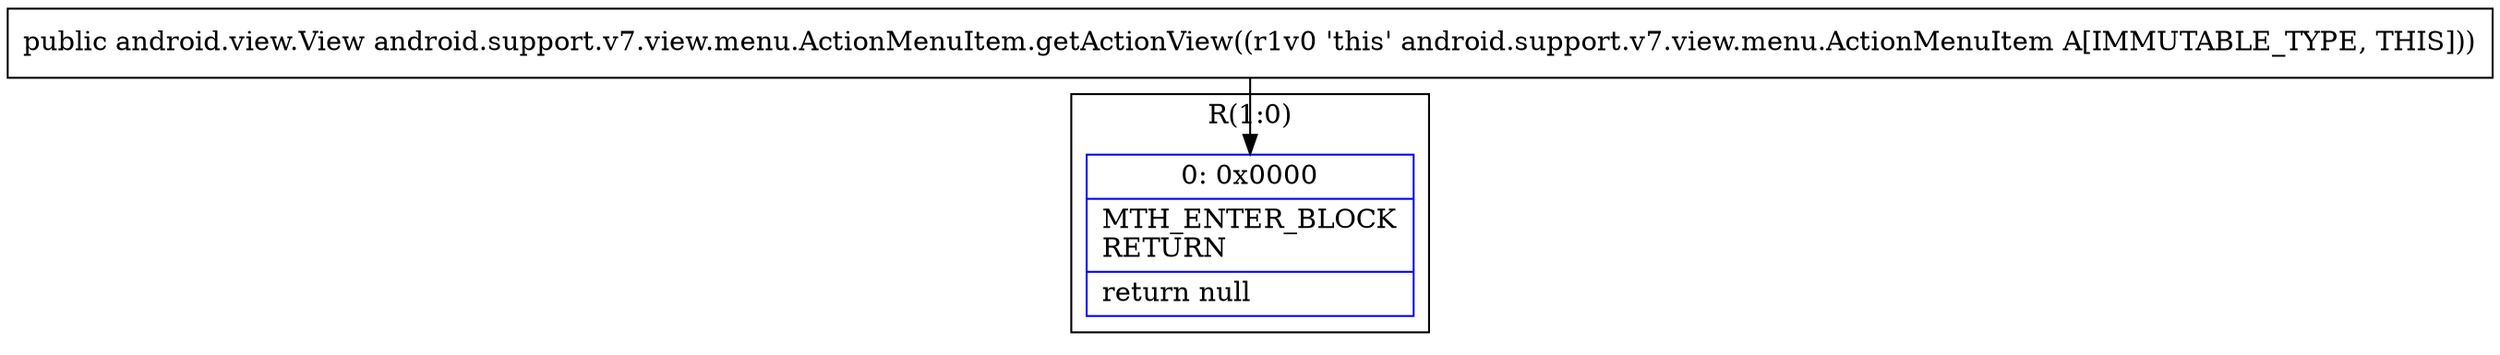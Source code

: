 digraph "CFG forandroid.support.v7.view.menu.ActionMenuItem.getActionView()Landroid\/view\/View;" {
subgraph cluster_Region_1854470666 {
label = "R(1:0)";
node [shape=record,color=blue];
Node_0 [shape=record,label="{0\:\ 0x0000|MTH_ENTER_BLOCK\lRETURN\l|return null\l}"];
}
MethodNode[shape=record,label="{public android.view.View android.support.v7.view.menu.ActionMenuItem.getActionView((r1v0 'this' android.support.v7.view.menu.ActionMenuItem A[IMMUTABLE_TYPE, THIS])) }"];
MethodNode -> Node_0;
}

